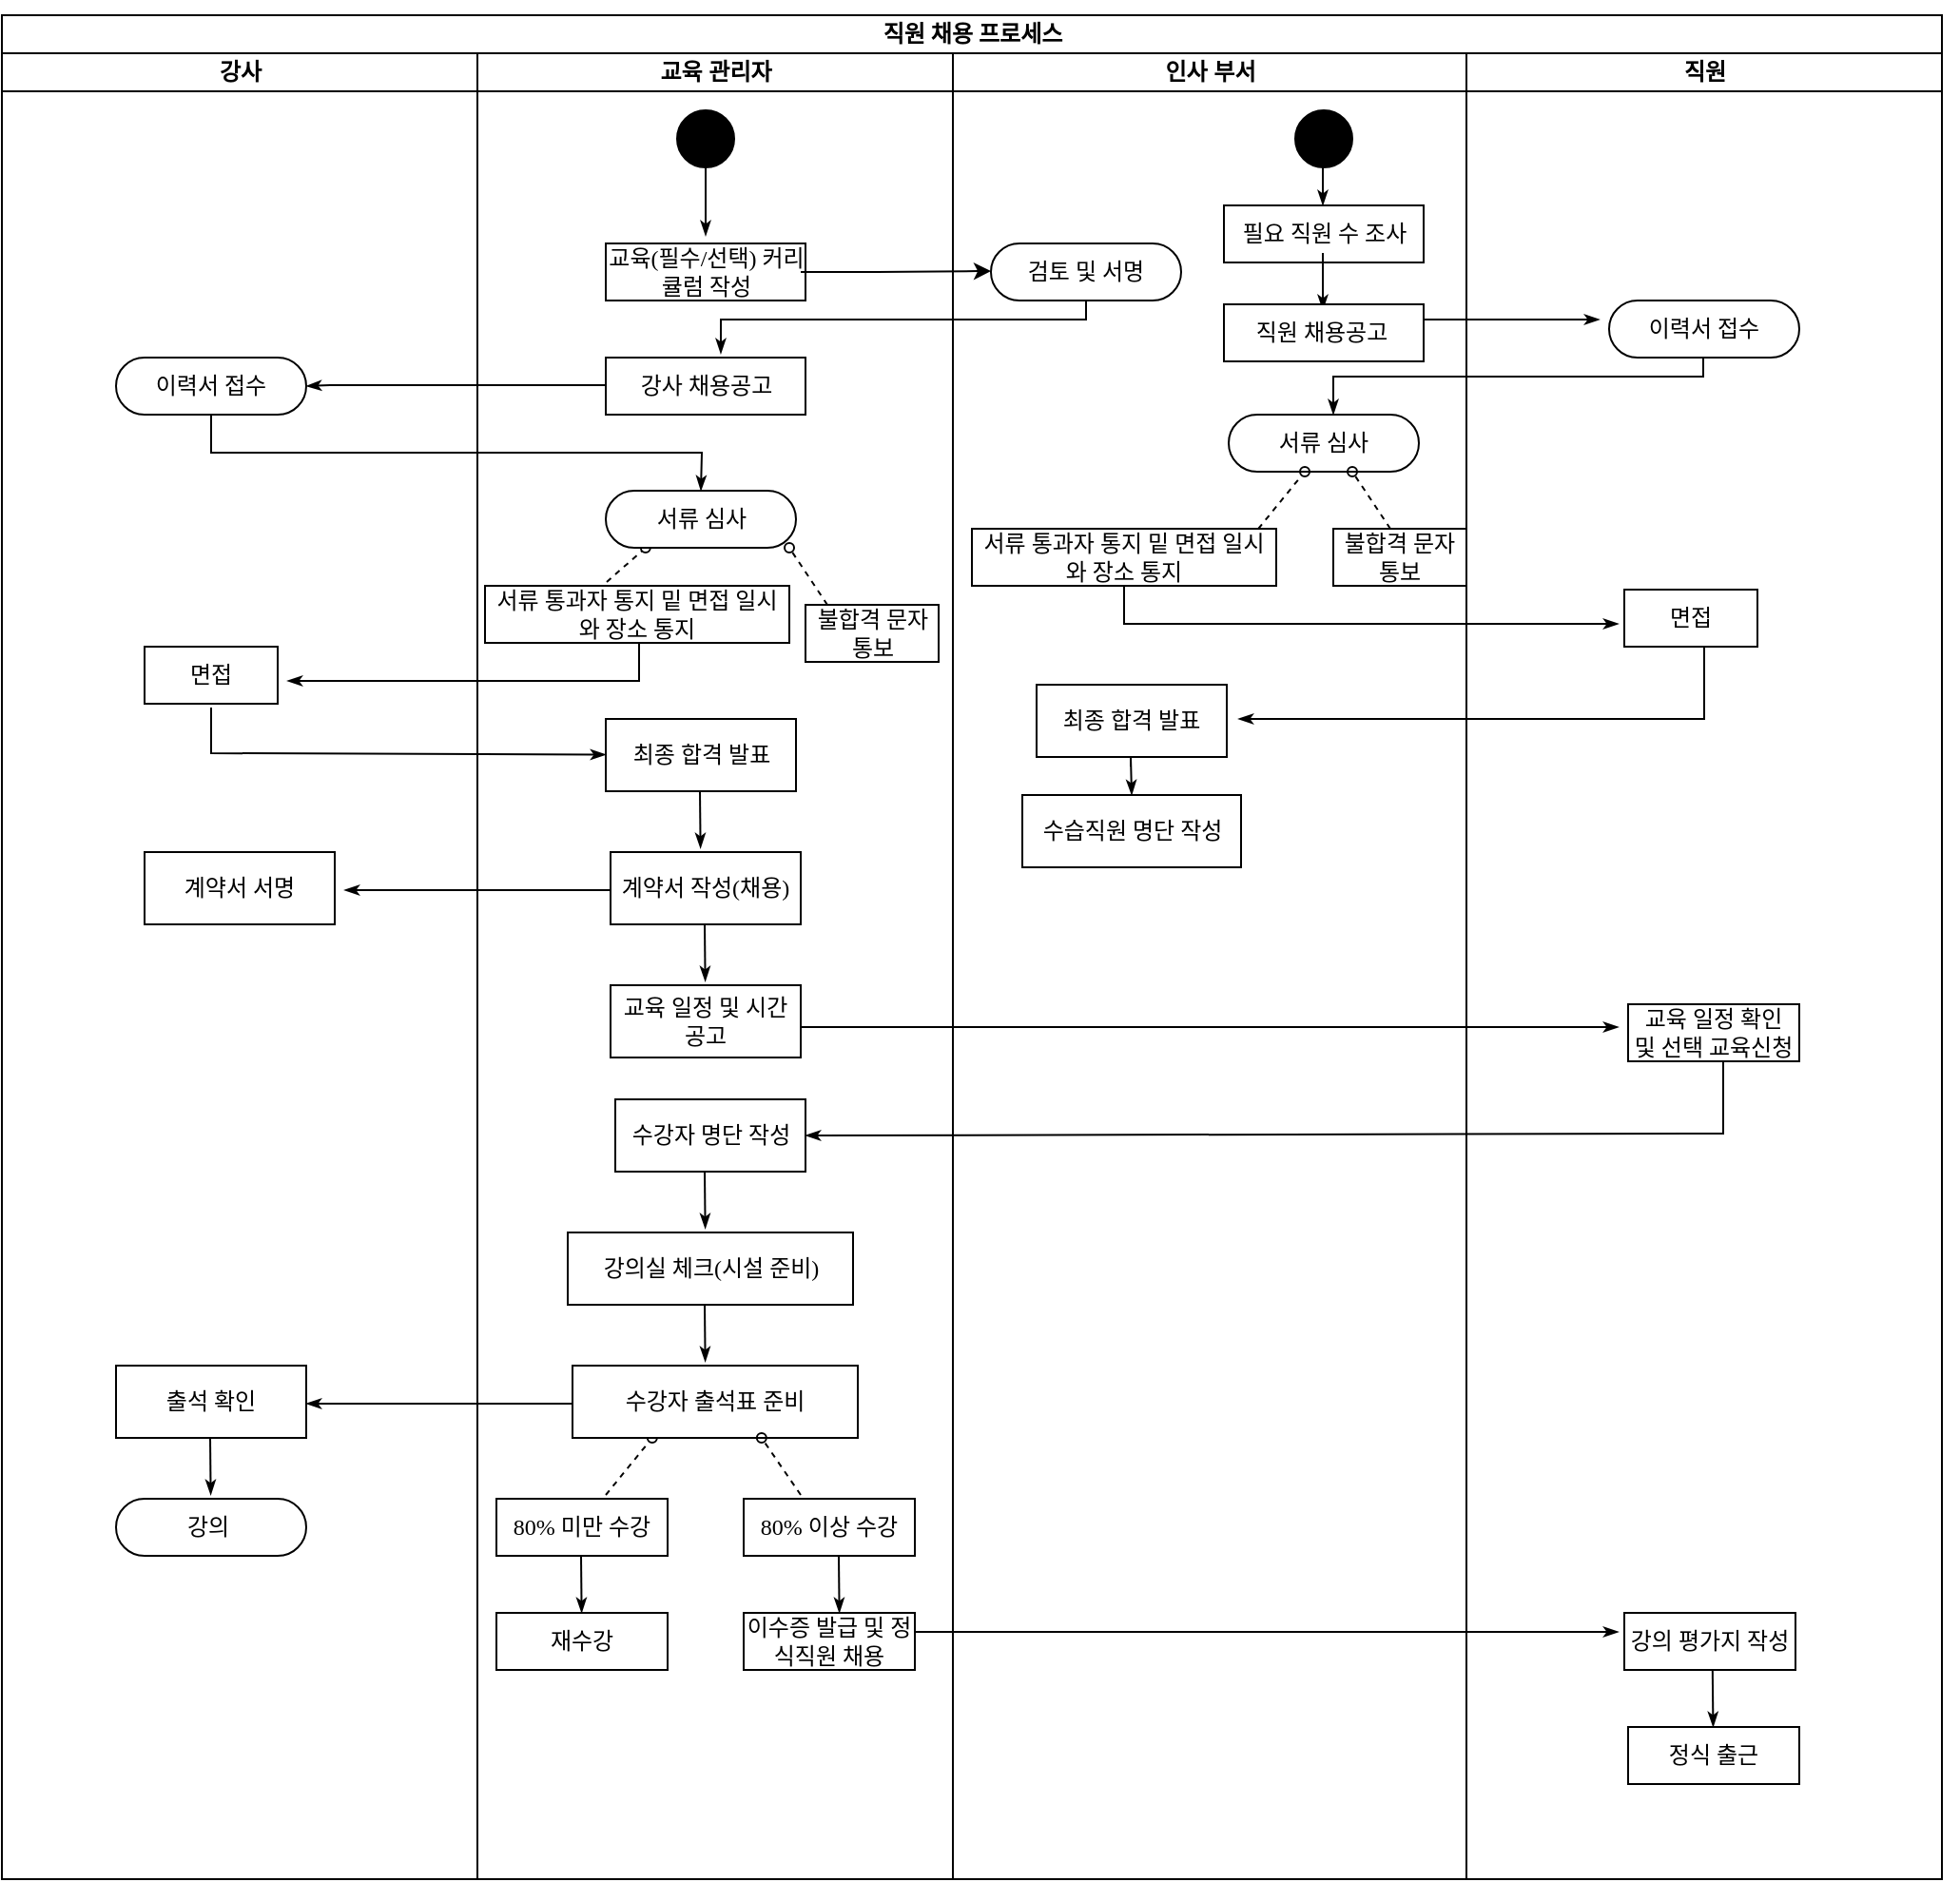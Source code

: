 <mxfile version="13.6.2" type="github">
  <diagram name="Page-1" id="0783ab3e-0a74-02c8-0abd-f7b4e66b4bec">
    <mxGraphModel dx="1113" dy="632" grid="1" gridSize="10" guides="1" tooltips="1" connect="1" arrows="1" fold="1" page="1" pageScale="1" pageWidth="850" pageHeight="1100" background="#ffffff" math="0" shadow="0">
      <root>
        <mxCell id="0" />
        <mxCell id="1" parent="0" />
        <mxCell id="St_D6SZ6lNVF4e8N99Jg-92" value="직원" style="swimlane;html=1;startSize=20;" parent="1" vertex="1">
          <mxGeometry x="820" y="30" width="250" height="960" as="geometry">
            <mxRectangle x="500" y="20" width="30" height="970" as="alternateBounds" />
          </mxGeometry>
        </mxCell>
        <mxCell id="St_D6SZ6lNVF4e8N99Jg-95" value="이력서 접수" style="rounded=1;whiteSpace=wrap;html=1;shadow=0;comic=0;labelBackgroundColor=none;strokeWidth=1;fontFamily=Verdana;fontSize=12;align=center;arcSize=50;" parent="St_D6SZ6lNVF4e8N99Jg-92" vertex="1">
          <mxGeometry x="75" y="130" width="100" height="30" as="geometry" />
        </mxCell>
        <mxCell id="St_D6SZ6lNVF4e8N99Jg-136" style="edgeStyle=none;rounded=0;html=1;labelBackgroundColor=none;startArrow=none;startFill=0;startSize=5;endArrow=classicThin;endFill=1;endSize=5;jettySize=auto;orthogonalLoop=1;strokeWidth=1;fontFamily=Verdana;fontSize=12" parent="St_D6SZ6lNVF4e8N99Jg-92" edge="1">
          <mxGeometry relative="1" as="geometry">
            <mxPoint x="-25" y="140" as="sourcePoint" />
            <mxPoint x="70" y="140" as="targetPoint" />
          </mxGeometry>
        </mxCell>
        <mxCell id="St_D6SZ6lNVF4e8N99Jg-139" style="edgeStyle=orthogonalEdgeStyle;rounded=0;html=1;labelBackgroundColor=none;startArrow=none;startFill=0;startSize=5;endArrow=classicThin;endFill=1;endSize=5;jettySize=auto;orthogonalLoop=1;strokeWidth=1;fontFamily=Verdana;fontSize=12" parent="St_D6SZ6lNVF4e8N99Jg-92" edge="1">
          <mxGeometry relative="1" as="geometry">
            <mxPoint x="124.5" y="160" as="sourcePoint" />
            <mxPoint x="-70" y="190" as="targetPoint" />
            <Array as="points">
              <mxPoint x="125" y="170" />
              <mxPoint x="-70" y="170" />
              <mxPoint x="-70" y="190" />
            </Array>
          </mxGeometry>
        </mxCell>
        <mxCell id="St_D6SZ6lNVF4e8N99Jg-243" value="면접" style="rounded=0;whiteSpace=wrap;html=1;shadow=0;comic=0;labelBackgroundColor=none;strokeWidth=1;fontFamily=Verdana;fontSize=12;align=center;arcSize=50;" parent="St_D6SZ6lNVF4e8N99Jg-92" vertex="1">
          <mxGeometry x="83" y="282" width="70" height="30" as="geometry" />
        </mxCell>
        <mxCell id="1c1d494c118603dd-38" style="edgeStyle=none;rounded=0;html=1;labelBackgroundColor=none;startArrow=none;startFill=0;startSize=5;endArrow=classicThin;endFill=1;endSize=5;jettySize=auto;orthogonalLoop=1;strokeWidth=1;fontFamily=Verdana;fontSize=12" parent="St_D6SZ6lNVF4e8N99Jg-92" edge="1">
          <mxGeometry relative="1" as="geometry">
            <mxPoint x="125" y="312.001" as="sourcePoint" />
            <mxPoint x="-120" y="350" as="targetPoint" />
            <Array as="points">
              <mxPoint x="125" y="350" />
            </Array>
          </mxGeometry>
        </mxCell>
        <mxCell id="KFlLlG5eESJRFX9VhDc6-50" value="교육 일정 확인&lt;br&gt;및 선택 교육신청" style="rounded=0;whiteSpace=wrap;html=1;shadow=0;comic=0;labelBackgroundColor=none;strokeWidth=1;fontFamily=Verdana;fontSize=12;align=center;arcSize=50;" vertex="1" parent="St_D6SZ6lNVF4e8N99Jg-92">
          <mxGeometry x="85" y="500" width="90" height="30" as="geometry" />
        </mxCell>
        <mxCell id="KFlLlG5eESJRFX9VhDc6-52" style="edgeStyle=none;rounded=0;html=1;labelBackgroundColor=none;startArrow=none;startFill=0;startSize=5;endArrow=classicThin;endFill=1;endSize=5;jettySize=auto;orthogonalLoop=1;strokeWidth=1;fontFamily=Verdana;fontSize=12;entryX=1;entryY=0.5;entryDx=0;entryDy=0;" edge="1" parent="St_D6SZ6lNVF4e8N99Jg-92" target="KFlLlG5eESJRFX9VhDc6-53">
          <mxGeometry relative="1" as="geometry">
            <mxPoint x="135" y="530.001" as="sourcePoint" />
            <mxPoint x="-360" y="568" as="targetPoint" />
            <Array as="points">
              <mxPoint x="135" y="568" />
            </Array>
          </mxGeometry>
        </mxCell>
        <mxCell id="KFlLlG5eESJRFX9VhDc6-78" value="강의 평가지 작성" style="rounded=0;whiteSpace=wrap;html=1;shadow=0;comic=0;labelBackgroundColor=none;strokeWidth=1;fontFamily=Verdana;fontSize=12;align=center;arcSize=50;" vertex="1" parent="St_D6SZ6lNVF4e8N99Jg-92">
          <mxGeometry x="83" y="820" width="90" height="30" as="geometry" />
        </mxCell>
        <mxCell id="KFlLlG5eESJRFX9VhDc6-79" style="edgeStyle=none;rounded=0;html=1;labelBackgroundColor=none;startArrow=none;startFill=0;startSize=5;endArrow=classicThin;endFill=1;endSize=5;jettySize=auto;orthogonalLoop=1;strokeWidth=1;fontFamily=Verdana;fontSize=12" edge="1" parent="St_D6SZ6lNVF4e8N99Jg-92">
          <mxGeometry relative="1" as="geometry">
            <mxPoint x="129.41" y="850" as="sourcePoint" />
            <mxPoint x="129.71" y="880" as="targetPoint" />
          </mxGeometry>
        </mxCell>
        <mxCell id="KFlLlG5eESJRFX9VhDc6-80" value="정식 출근" style="rounded=0;whiteSpace=wrap;html=1;shadow=0;comic=0;labelBackgroundColor=none;strokeWidth=1;fontFamily=Verdana;fontSize=12;align=center;arcSize=50;" vertex="1" parent="St_D6SZ6lNVF4e8N99Jg-92">
          <mxGeometry x="85" y="880" width="90" height="30" as="geometry" />
        </mxCell>
        <mxCell id="St_D6SZ6lNVF4e8N99Jg-127" style="edgeStyle=orthogonalEdgeStyle;rounded=0;orthogonalLoop=1;jettySize=auto;html=1;exitX=1;exitY=0;exitDx=0;exitDy=0;" parent="1" source="1c1d494c118603dd-1" edge="1">
          <mxGeometry relative="1" as="geometry">
            <mxPoint x="1070" y="10" as="targetPoint" />
          </mxGeometry>
        </mxCell>
        <mxCell id="1c1d494c118603dd-1" value="직원 채용 프로세스" style="swimlane;html=1;childLayout=stackLayout;startSize=20;rounded=0;shadow=0;comic=0;labelBackgroundColor=none;strokeWidth=1;fontFamily=Verdana;fontSize=12;align=center;" parent="1" vertex="1">
          <mxGeometry x="50" y="10" width="1020" height="980" as="geometry" />
        </mxCell>
        <mxCell id="1c1d494c118603dd-2" value="강사" style="swimlane;html=1;startSize=20;" parent="1c1d494c118603dd-1" vertex="1">
          <mxGeometry y="20" width="250" height="960" as="geometry" />
        </mxCell>
        <mxCell id="KFlLlG5eESJRFX9VhDc6-61" value="강의&amp;nbsp;" style="rounded=1;whiteSpace=wrap;html=1;shadow=0;comic=0;labelBackgroundColor=none;strokeWidth=1;fontFamily=Verdana;fontSize=12;align=center;arcSize=50;" vertex="1" parent="1c1d494c118603dd-2">
          <mxGeometry x="60" y="760" width="100" height="30" as="geometry" />
        </mxCell>
        <mxCell id="1c1d494c118603dd-6" value="이력서 접수" style="rounded=1;whiteSpace=wrap;html=1;shadow=0;comic=0;labelBackgroundColor=none;strokeWidth=1;fontFamily=Verdana;fontSize=12;align=center;arcSize=50;" parent="1c1d494c118603dd-2" vertex="1">
          <mxGeometry x="60" y="160" width="100" height="30" as="geometry" />
        </mxCell>
        <mxCell id="St_D6SZ6lNVF4e8N99Jg-265" style="edgeStyle=orthogonalEdgeStyle;rounded=0;orthogonalLoop=1;jettySize=auto;html=1;exitX=0.5;exitY=1;exitDx=0;exitDy=0;" parent="1c1d494c118603dd-2" source="St_D6SZ6lNVF4e8N99Jg-263" target="St_D6SZ6lNVF4e8N99Jg-263" edge="1">
          <mxGeometry relative="1" as="geometry" />
        </mxCell>
        <mxCell id="St_D6SZ6lNVF4e8N99Jg-263" value="면접" style="rounded=0;whiteSpace=wrap;html=1;shadow=0;comic=0;labelBackgroundColor=none;strokeWidth=1;fontFamily=Verdana;fontSize=12;align=center;arcSize=50;" parent="1c1d494c118603dd-2" vertex="1">
          <mxGeometry x="75" y="312" width="70" height="30" as="geometry" />
        </mxCell>
        <mxCell id="KFlLlG5eESJRFX9VhDc6-24" style="edgeStyle=none;rounded=0;html=1;labelBackgroundColor=none;startArrow=none;startFill=0;startSize=5;endArrow=classicThin;endFill=1;endSize=5;jettySize=auto;orthogonalLoop=1;strokeWidth=1;fontFamily=Verdana;fontSize=12;" edge="1" parent="1c1d494c118603dd-2" target="KFlLlG5eESJRFX9VhDc6-23">
          <mxGeometry relative="1" as="geometry">
            <mxPoint x="310" y="361" as="targetPoint" />
            <Array as="points">
              <mxPoint x="110" y="368" />
            </Array>
            <mxPoint x="110" y="344" as="sourcePoint" />
          </mxGeometry>
        </mxCell>
        <mxCell id="KFlLlG5eESJRFX9VhDc6-60" style="edgeStyle=none;rounded=0;html=1;labelBackgroundColor=none;startArrow=none;startFill=0;startSize=5;endArrow=classicThin;endFill=1;endSize=5;jettySize=auto;orthogonalLoop=1;strokeWidth=1;fontFamily=Verdana;fontSize=12" edge="1" parent="1c1d494c118603dd-2">
          <mxGeometry relative="1" as="geometry">
            <mxPoint x="109.5" y="728" as="sourcePoint" />
            <mxPoint x="109.8" y="758" as="targetPoint" />
          </mxGeometry>
        </mxCell>
        <mxCell id="KFlLlG5eESJRFX9VhDc6-44" value="계약서 서명" style="rounded=0;whiteSpace=wrap;html=1;shadow=0;comic=0;labelBackgroundColor=none;strokeWidth=1;fontFamily=Verdana;fontSize=12;align=center;arcSize=50;" vertex="1" parent="1c1d494c118603dd-2">
          <mxGeometry x="75" y="420" width="100" height="38" as="geometry" />
        </mxCell>
        <mxCell id="KFlLlG5eESJRFX9VhDc6-45" style="edgeStyle=none;rounded=0;html=1;labelBackgroundColor=none;startArrow=none;startFill=0;startSize=5;endArrow=classicThin;endFill=1;endSize=5;jettySize=auto;orthogonalLoop=1;strokeWidth=1;fontFamily=Verdana;fontSize=12" edge="1" parent="1c1d494c118603dd-2">
          <mxGeometry relative="1" as="geometry">
            <mxPoint x="324.5" y="440" as="sourcePoint" />
            <mxPoint x="180" y="440" as="targetPoint" />
            <Array as="points">
              <mxPoint x="239.5" y="440" />
              <mxPoint x="210" y="440" />
            </Array>
          </mxGeometry>
        </mxCell>
        <mxCell id="KFlLlG5eESJRFX9VhDc6-58" style="edgeStyle=none;rounded=0;html=1;labelBackgroundColor=none;startArrow=none;startFill=0;startSize=5;endArrow=classicThin;endFill=1;endSize=5;jettySize=auto;orthogonalLoop=1;strokeWidth=1;fontFamily=Verdana;fontSize=12" edge="1" parent="1c1d494c118603dd-2">
          <mxGeometry relative="1" as="geometry">
            <mxPoint x="304.5" y="710" as="sourcePoint" />
            <mxPoint x="160" y="710" as="targetPoint" />
            <Array as="points">
              <mxPoint x="219.5" y="710" />
              <mxPoint x="190" y="710" />
            </Array>
          </mxGeometry>
        </mxCell>
        <mxCell id="KFlLlG5eESJRFX9VhDc6-59" value="출석 확인" style="rounded=0;whiteSpace=wrap;html=1;shadow=0;comic=0;labelBackgroundColor=none;strokeWidth=1;fontFamily=Verdana;fontSize=12;align=center;arcSize=50;" vertex="1" parent="1c1d494c118603dd-2">
          <mxGeometry x="60" y="690" width="100" height="38" as="geometry" />
        </mxCell>
        <mxCell id="1c1d494c118603dd-3" value="교육 관리자" style="swimlane;html=1;startSize=20;" parent="1c1d494c118603dd-1" vertex="1">
          <mxGeometry x="250" y="20" width="250" height="960" as="geometry" />
        </mxCell>
        <mxCell id="St_D6SZ6lNVF4e8N99Jg-256" style="edgeStyle=none;rounded=0;html=1;labelBackgroundColor=none;startArrow=none;startFill=0;startSize=5;endArrow=classicThin;endFill=1;endSize=5;jettySize=auto;orthogonalLoop=1;strokeWidth=1;fontFamily=Verdana;fontSize=12" parent="1c1d494c118603dd-3" edge="1">
          <mxGeometry relative="1" as="geometry">
            <mxPoint x="67.5" y="174.5" as="sourcePoint" />
            <mxPoint x="-90" y="175" as="targetPoint" />
            <Array as="points">
              <mxPoint x="-17.5" y="174.5" />
              <mxPoint x="-77.5" y="174.5" />
            </Array>
          </mxGeometry>
        </mxCell>
        <mxCell id="St_D6SZ6lNVF4e8N99Jg-259" style="edgeStyle=none;rounded=0;html=1;dashed=1;labelBackgroundColor=none;startArrow=none;startFill=0;startSize=5;endArrow=oval;endFill=0;endSize=5;jettySize=auto;orthogonalLoop=1;strokeWidth=1;fontFamily=Verdana;fontSize=12;exitX=0.4;exitY=-0.067;exitDx=0;exitDy=0;exitPerimeter=0;" parent="1c1d494c118603dd-3" source="St_D6SZ6lNVF4e8N99Jg-258" edge="1">
          <mxGeometry relative="1" as="geometry">
            <mxPoint x="63.999" y="290" as="sourcePoint" />
            <mxPoint x="88.413" y="260" as="targetPoint" />
          </mxGeometry>
        </mxCell>
        <mxCell id="KFlLlG5eESJRFX9VhDc6-68" style="edgeStyle=none;rounded=0;html=1;dashed=1;labelBackgroundColor=none;startArrow=none;startFill=0;startSize=5;endArrow=oval;endFill=0;endSize=5;jettySize=auto;orthogonalLoop=1;strokeWidth=1;fontFamily=Verdana;fontSize=12" edge="1" parent="1c1d494c118603dd-3">
          <mxGeometry relative="1" as="geometry">
            <mxPoint x="67.499" y="758" as="sourcePoint" />
            <mxPoint x="91.913" y="728" as="targetPoint" />
          </mxGeometry>
        </mxCell>
        <mxCell id="KFlLlG5eESJRFX9VhDc6-75" value="재수강" style="rounded=0;whiteSpace=wrap;html=1;shadow=0;comic=0;labelBackgroundColor=none;strokeWidth=1;fontFamily=Verdana;fontSize=12;align=center;arcSize=50;" vertex="1" parent="1c1d494c118603dd-3">
          <mxGeometry x="10" y="820" width="90" height="30" as="geometry" />
        </mxCell>
        <mxCell id="KFlLlG5eESJRFX9VhDc6-67" value="80% 미만 수강" style="rounded=0;whiteSpace=wrap;html=1;shadow=0;comic=0;labelBackgroundColor=none;strokeWidth=1;fontFamily=Verdana;fontSize=12;align=center;arcSize=50;" vertex="1" parent="1c1d494c118603dd-3">
          <mxGeometry x="10" y="760" width="90" height="30" as="geometry" />
        </mxCell>
        <mxCell id="KFlLlG5eESJRFX9VhDc6-74" style="edgeStyle=none;rounded=0;html=1;labelBackgroundColor=none;startArrow=none;startFill=0;startSize=5;endArrow=classicThin;endFill=1;endSize=5;jettySize=auto;orthogonalLoop=1;strokeWidth=1;fontFamily=Verdana;fontSize=12" edge="1" parent="1c1d494c118603dd-3">
          <mxGeometry relative="1" as="geometry">
            <mxPoint x="54.5" y="790" as="sourcePoint" />
            <mxPoint x="54.8" y="820" as="targetPoint" />
          </mxGeometry>
        </mxCell>
        <mxCell id="St_D6SZ6lNVF4e8N99Jg-258" value="서류 통과자 통지 밑 면접 일시와 장소 통지" style="rounded=0;whiteSpace=wrap;html=1;shadow=0;comic=0;labelBackgroundColor=none;strokeWidth=1;fontFamily=Verdana;fontSize=12;align=center;arcSize=50;" parent="1c1d494c118603dd-3" vertex="1">
          <mxGeometry x="4" y="280" width="160" height="30" as="geometry" />
        </mxCell>
        <mxCell id="St_D6SZ6lNVF4e8N99Jg-262" style="edgeStyle=none;rounded=0;html=1;labelBackgroundColor=none;startArrow=none;startFill=0;startSize=5;endArrow=classicThin;endFill=1;endSize=5;jettySize=auto;orthogonalLoop=1;strokeWidth=1;fontFamily=Verdana;fontSize=12" parent="1c1d494c118603dd-3" edge="1">
          <mxGeometry relative="1" as="geometry">
            <mxPoint x="85.003" y="310" as="sourcePoint" />
            <mxPoint x="-100" y="330" as="targetPoint" />
            <Array as="points">
              <mxPoint x="85" y="330" />
            </Array>
          </mxGeometry>
        </mxCell>
        <mxCell id="1c1d494c118603dd-39" style="edgeStyle=none;rounded=0;html=1;labelBackgroundColor=none;startArrow=none;startFill=0;startSize=5;endArrow=classicThin;endFill=1;endSize=5;jettySize=auto;orthogonalLoop=1;strokeWidth=1;fontFamily=Verdana;fontSize=12" parent="1c1d494c118603dd-3" edge="1">
          <mxGeometry relative="1" as="geometry">
            <mxPoint x="117.0" y="388" as="sourcePoint" />
            <mxPoint x="117.3" y="418" as="targetPoint" />
          </mxGeometry>
        </mxCell>
        <mxCell id="KFlLlG5eESJRFX9VhDc6-54" style="edgeStyle=none;rounded=0;html=1;labelBackgroundColor=none;startArrow=none;startFill=0;startSize=5;endArrow=classicThin;endFill=1;endSize=5;jettySize=auto;orthogonalLoop=1;strokeWidth=1;fontFamily=Verdana;fontSize=12" edge="1" parent="1c1d494c118603dd-3">
          <mxGeometry relative="1" as="geometry">
            <mxPoint x="119.5" y="588" as="sourcePoint" />
            <mxPoint x="119.8" y="618" as="targetPoint" />
          </mxGeometry>
        </mxCell>
        <mxCell id="KFlLlG5eESJRFX9VhDc6-53" value="수강자 명단 작성" style="rounded=0;whiteSpace=wrap;html=1;shadow=0;comic=0;labelBackgroundColor=none;strokeWidth=1;fontFamily=Verdana;fontSize=12;align=center;arcSize=50;" vertex="1" parent="1c1d494c118603dd-3">
          <mxGeometry x="72.5" y="550" width="100" height="38" as="geometry" />
        </mxCell>
        <mxCell id="60571a20871a0731-4" value="" style="ellipse;whiteSpace=wrap;html=1;rounded=0;shadow=0;comic=0;labelBackgroundColor=none;strokeWidth=1;fillColor=#000000;fontFamily=Verdana;fontSize=12;align=center;" parent="1c1d494c118603dd-3" vertex="1">
          <mxGeometry x="105" y="30" width="30" height="30" as="geometry" />
        </mxCell>
        <mxCell id="St_D6SZ6lNVF4e8N99Jg-123" value="교육(필수/선택) 커리큘럼 작성" style="rounded=0;whiteSpace=wrap;html=1;shadow=0;comic=0;labelBackgroundColor=none;strokeWidth=1;fontFamily=Verdana;fontSize=12;align=center;arcSize=50;" parent="1c1d494c118603dd-3" vertex="1">
          <mxGeometry x="67.5" y="100" width="105" height="30" as="geometry" />
        </mxCell>
        <mxCell id="St_D6SZ6lNVF4e8N99Jg-252" value="강사 채용공고" style="rounded=0;whiteSpace=wrap;html=1;shadow=0;comic=0;labelBackgroundColor=none;strokeWidth=1;fontFamily=Verdana;fontSize=12;align=center;arcSize=50;" parent="1c1d494c118603dd-3" vertex="1">
          <mxGeometry x="67.5" y="160" width="105" height="30" as="geometry" />
        </mxCell>
        <mxCell id="St_D6SZ6lNVF4e8N99Jg-257" value="서류 심사" style="rounded=1;whiteSpace=wrap;html=1;shadow=0;comic=0;labelBackgroundColor=none;strokeWidth=1;fontFamily=Verdana;fontSize=12;align=center;arcSize=50;" parent="1c1d494c118603dd-3" vertex="1">
          <mxGeometry x="67.5" y="230" width="100" height="30" as="geometry" />
        </mxCell>
        <mxCell id="KFlLlG5eESJRFX9VhDc6-23" value="최종 합격 발표" style="rounded=0;whiteSpace=wrap;html=1;shadow=0;comic=0;labelBackgroundColor=none;strokeWidth=1;fontFamily=Verdana;fontSize=12;align=center;arcSize=50;" vertex="1" parent="1c1d494c118603dd-3">
          <mxGeometry x="67.5" y="350" width="100" height="38" as="geometry" />
        </mxCell>
        <mxCell id="KFlLlG5eESJRFX9VhDc6-25" value="계약서 작성(채용)" style="rounded=0;whiteSpace=wrap;html=1;shadow=0;comic=0;labelBackgroundColor=none;strokeWidth=1;fontFamily=Verdana;fontSize=12;align=center;arcSize=50;" vertex="1" parent="1c1d494c118603dd-3">
          <mxGeometry x="70" y="420" width="100" height="38" as="geometry" />
        </mxCell>
        <mxCell id="KFlLlG5eESJRFX9VhDc6-46" style="edgeStyle=none;rounded=0;html=1;labelBackgroundColor=none;startArrow=none;startFill=0;startSize=5;endArrow=classicThin;endFill=1;endSize=5;jettySize=auto;orthogonalLoop=1;strokeWidth=1;fontFamily=Verdana;fontSize=12" edge="1" parent="1c1d494c118603dd-3">
          <mxGeometry relative="1" as="geometry">
            <mxPoint x="119.5" y="458" as="sourcePoint" />
            <mxPoint x="119.8" y="488" as="targetPoint" />
          </mxGeometry>
        </mxCell>
        <mxCell id="1c1d494c118603dd-27" style="edgeStyle=orthogonalEdgeStyle;rounded=0;html=1;labelBackgroundColor=none;startArrow=none;startFill=0;startSize=5;endArrow=classicThin;endFill=1;endSize=5;jettySize=auto;orthogonalLoop=1;strokeWidth=1;fontFamily=Verdana;fontSize=12;" parent="1c1d494c118603dd-3" source="60571a20871a0731-4" edge="1">
          <mxGeometry relative="1" as="geometry">
            <mxPoint x="120" y="96" as="targetPoint" />
            <Array as="points">
              <mxPoint x="120" y="96" />
            </Array>
          </mxGeometry>
        </mxCell>
        <mxCell id="St_D6SZ6lNVF4e8N99Jg-260" style="edgeStyle=none;rounded=0;html=1;dashed=1;labelBackgroundColor=none;startArrow=none;startFill=0;startSize=5;endArrow=oval;endFill=0;endSize=5;jettySize=auto;orthogonalLoop=1;strokeWidth=1;fontFamily=Verdana;fontSize=12" parent="1c1d494c118603dd-3" edge="1">
          <mxGeometry relative="1" as="geometry">
            <mxPoint x="184" y="290" as="sourcePoint" />
            <mxPoint x="164.003" y="260" as="targetPoint" />
          </mxGeometry>
        </mxCell>
        <mxCell id="KFlLlG5eESJRFX9VhDc6-48" value="교육 일정 및 시간 공고" style="rounded=0;whiteSpace=wrap;html=1;shadow=0;comic=0;labelBackgroundColor=none;strokeWidth=1;fontFamily=Verdana;fontSize=12;align=center;arcSize=50;" vertex="1" parent="1c1d494c118603dd-3">
          <mxGeometry x="70" y="490" width="100" height="38" as="geometry" />
        </mxCell>
        <mxCell id="KFlLlG5eESJRFX9VhDc6-49" style="edgeStyle=none;rounded=0;html=1;labelBackgroundColor=none;startArrow=none;startFill=0;startSize=5;endArrow=classicThin;endFill=1;endSize=5;jettySize=auto;orthogonalLoop=1;strokeWidth=1;fontFamily=Verdana;fontSize=12" edge="1" parent="1c1d494c118603dd-3">
          <mxGeometry relative="1" as="geometry">
            <mxPoint x="170" y="512.003" as="sourcePoint" />
            <mxPoint x="600" y="512" as="targetPoint" />
          </mxGeometry>
        </mxCell>
        <mxCell id="KFlLlG5eESJRFX9VhDc6-55" value="강의실 체크(시설 준비)" style="rounded=0;whiteSpace=wrap;html=1;shadow=0;comic=0;labelBackgroundColor=none;strokeWidth=1;fontFamily=Verdana;fontSize=12;align=center;arcSize=50;" vertex="1" parent="1c1d494c118603dd-3">
          <mxGeometry x="47.5" y="620" width="150" height="38" as="geometry" />
        </mxCell>
        <mxCell id="KFlLlG5eESJRFX9VhDc6-56" style="edgeStyle=none;rounded=0;html=1;labelBackgroundColor=none;startArrow=none;startFill=0;startSize=5;endArrow=classicThin;endFill=1;endSize=5;jettySize=auto;orthogonalLoop=1;strokeWidth=1;fontFamily=Verdana;fontSize=12" edge="1" parent="1c1d494c118603dd-3">
          <mxGeometry relative="1" as="geometry">
            <mxPoint x="119.5" y="658" as="sourcePoint" />
            <mxPoint x="119.8" y="688" as="targetPoint" />
          </mxGeometry>
        </mxCell>
        <mxCell id="KFlLlG5eESJRFX9VhDc6-57" value="수강자 출석표 준비" style="rounded=0;whiteSpace=wrap;html=1;shadow=0;comic=0;labelBackgroundColor=none;strokeWidth=1;fontFamily=Verdana;fontSize=12;align=center;arcSize=50;" vertex="1" parent="1c1d494c118603dd-3">
          <mxGeometry x="50" y="690" width="150" height="38" as="geometry" />
        </mxCell>
        <mxCell id="KFlLlG5eESJRFX9VhDc6-69" style="edgeStyle=none;rounded=0;html=1;dashed=1;labelBackgroundColor=none;startArrow=none;startFill=0;startSize=5;endArrow=oval;endFill=0;endSize=5;jettySize=auto;orthogonalLoop=1;strokeWidth=1;fontFamily=Verdana;fontSize=12" edge="1" parent="1c1d494c118603dd-3">
          <mxGeometry relative="1" as="geometry">
            <mxPoint x="170" y="758" as="sourcePoint" />
            <mxPoint x="149.413" y="728" as="targetPoint" />
          </mxGeometry>
        </mxCell>
        <mxCell id="KFlLlG5eESJRFX9VhDc6-70" value="80% 이상 수강" style="rounded=0;whiteSpace=wrap;html=1;shadow=0;comic=0;labelBackgroundColor=none;strokeWidth=1;fontFamily=Verdana;fontSize=12;align=center;arcSize=50;" vertex="1" parent="1c1d494c118603dd-3">
          <mxGeometry x="140" y="760" width="90" height="30" as="geometry" />
        </mxCell>
        <mxCell id="KFlLlG5eESJRFX9VhDc6-72" style="edgeStyle=none;rounded=0;html=1;labelBackgroundColor=none;startArrow=none;startFill=0;startSize=5;endArrow=classicThin;endFill=1;endSize=5;jettySize=auto;orthogonalLoop=1;strokeWidth=1;fontFamily=Verdana;fontSize=12" edge="1" parent="1c1d494c118603dd-3">
          <mxGeometry relative="1" as="geometry">
            <mxPoint x="190" y="790" as="sourcePoint" />
            <mxPoint x="190.3" y="820" as="targetPoint" />
          </mxGeometry>
        </mxCell>
        <mxCell id="KFlLlG5eESJRFX9VhDc6-73" value="이수증 발급 및 정식직원 채용" style="rounded=0;whiteSpace=wrap;html=1;shadow=0;comic=0;labelBackgroundColor=none;strokeWidth=1;fontFamily=Verdana;fontSize=12;align=center;arcSize=50;" vertex="1" parent="1c1d494c118603dd-3">
          <mxGeometry x="140" y="820" width="90" height="30" as="geometry" />
        </mxCell>
        <mxCell id="St_D6SZ6lNVF4e8N99Jg-261" value="불합격 문자 통보" style="rounded=0;whiteSpace=wrap;html=1;shadow=0;comic=0;labelBackgroundColor=none;strokeWidth=1;fontFamily=Verdana;fontSize=12;align=center;arcSize=50;" parent="1c1d494c118603dd-3" vertex="1">
          <mxGeometry x="172.5" y="290" width="70" height="30" as="geometry" />
        </mxCell>
        <mxCell id="1c1d494c118603dd-34" style="edgeStyle=none;rounded=0;html=1;labelBackgroundColor=none;startArrow=none;startFill=0;startSize=5;endArrow=classicThin;endFill=1;endSize=5;jettySize=auto;orthogonalLoop=1;strokeWidth=1;fontFamily=Verdana;fontSize=12;entryX=0.5;entryY=0;entryDx=0;entryDy=0;" parent="1c1d494c118603dd-1" source="1c1d494c118603dd-6" target="St_D6SZ6lNVF4e8N99Jg-257" edge="1">
          <mxGeometry relative="1" as="geometry">
            <mxPoint x="370" y="230" as="targetPoint" />
            <Array as="points">
              <mxPoint x="110" y="230" />
              <mxPoint x="368" y="230" />
            </Array>
          </mxGeometry>
        </mxCell>
        <mxCell id="KFlLlG5eESJRFX9VhDc6-77" style="edgeStyle=none;rounded=0;html=1;labelBackgroundColor=none;startArrow=none;startFill=0;startSize=5;endArrow=classicThin;endFill=1;endSize=5;jettySize=auto;orthogonalLoop=1;strokeWidth=1;fontFamily=Verdana;fontSize=12" edge="1" parent="1c1d494c118603dd-1">
          <mxGeometry relative="1" as="geometry">
            <mxPoint x="480" y="850.003" as="sourcePoint" />
            <mxPoint x="850" y="850" as="targetPoint" />
          </mxGeometry>
        </mxCell>
        <mxCell id="1c1d494c118603dd-4" value="인사 부서" style="swimlane;html=1;startSize=20;" parent="1" vertex="1">
          <mxGeometry x="550" y="30" width="270" height="960" as="geometry">
            <mxRectangle x="500" y="20" width="30" height="970" as="alternateBounds" />
          </mxGeometry>
        </mxCell>
        <mxCell id="St_D6SZ6lNVF4e8N99Jg-122" style="edgeStyle=orthogonalEdgeStyle;rounded=0;orthogonalLoop=1;jettySize=auto;html=1;" parent="1c1d494c118603dd-4" edge="1">
          <mxGeometry relative="1" as="geometry">
            <mxPoint x="20" y="114.5" as="targetPoint" />
            <mxPoint x="-80" y="115" as="sourcePoint" />
            <Array as="points">
              <mxPoint x="-40" y="114.5" />
              <mxPoint x="-40" y="114.5" />
            </Array>
          </mxGeometry>
        </mxCell>
        <mxCell id="St_D6SZ6lNVF4e8N99Jg-125" value="검토 및 서명" style="rounded=1;whiteSpace=wrap;html=1;shadow=0;comic=0;labelBackgroundColor=none;strokeWidth=1;fontFamily=Verdana;fontSize=12;align=center;arcSize=50;" parent="1c1d494c118603dd-4" vertex="1">
          <mxGeometry x="20" y="100" width="100" height="30" as="geometry" />
        </mxCell>
        <mxCell id="1c1d494c118603dd-37" style="edgeStyle=none;rounded=0;html=1;labelBackgroundColor=none;startArrow=none;startFill=0;startSize=5;endArrow=classicThin;endFill=1;endSize=5;jettySize=auto;orthogonalLoop=1;strokeWidth=1;fontFamily=Verdana;fontSize=12;exitX=0.5;exitY=1;exitDx=0;exitDy=0;" parent="1c1d494c118603dd-4" source="St_D6SZ6lNVF4e8N99Jg-192" edge="1">
          <mxGeometry relative="1" as="geometry">
            <mxPoint x="100" y="290" as="sourcePoint" />
            <mxPoint x="350" y="300" as="targetPoint" />
            <Array as="points">
              <mxPoint x="90" y="300" />
            </Array>
          </mxGeometry>
        </mxCell>
        <mxCell id="St_D6SZ6lNVF4e8N99Jg-128" value="" style="ellipse;whiteSpace=wrap;html=1;rounded=0;shadow=0;comic=0;labelBackgroundColor=none;strokeWidth=1;fillColor=#000000;fontFamily=Verdana;fontSize=12;align=center;" parent="1c1d494c118603dd-4" vertex="1">
          <mxGeometry x="180" y="30" width="30" height="30" as="geometry" />
        </mxCell>
        <mxCell id="St_D6SZ6lNVF4e8N99Jg-130" style="edgeStyle=orthogonalEdgeStyle;rounded=0;html=1;labelBackgroundColor=none;startArrow=none;startFill=0;startSize=5;endArrow=classicThin;endFill=1;endSize=5;jettySize=auto;orthogonalLoop=1;strokeWidth=1;fontFamily=Verdana;fontSize=12" parent="1c1d494c118603dd-4" edge="1">
          <mxGeometry relative="1" as="geometry">
            <mxPoint x="194.5" y="50" as="sourcePoint" />
            <mxPoint x="194.5" y="80" as="targetPoint" />
            <Array as="points">
              <mxPoint x="194.5" y="70" />
              <mxPoint x="194.5" y="70" />
            </Array>
          </mxGeometry>
        </mxCell>
        <mxCell id="St_D6SZ6lNVF4e8N99Jg-131" value="필요 직원 수 조사" style="rounded=0;whiteSpace=wrap;html=1;shadow=0;comic=0;labelBackgroundColor=none;strokeWidth=1;fontFamily=Verdana;fontSize=12;align=center;arcSize=50;" parent="1c1d494c118603dd-4" vertex="1">
          <mxGeometry x="142.5" y="80" width="105" height="30" as="geometry" />
        </mxCell>
        <mxCell id="St_D6SZ6lNVF4e8N99Jg-132" style="edgeStyle=orthogonalEdgeStyle;rounded=0;html=1;labelBackgroundColor=none;startArrow=none;startFill=0;startSize=5;endArrow=classicThin;endFill=1;endSize=5;jettySize=auto;orthogonalLoop=1;strokeWidth=1;fontFamily=Verdana;fontSize=12" parent="1c1d494c118603dd-4" edge="1">
          <mxGeometry relative="1" as="geometry">
            <mxPoint x="194.5" y="105" as="sourcePoint" />
            <mxPoint x="195" y="135" as="targetPoint" />
            <Array as="points">
              <mxPoint x="195" y="135" />
              <mxPoint x="195" y="135" />
            </Array>
          </mxGeometry>
        </mxCell>
        <mxCell id="St_D6SZ6lNVF4e8N99Jg-133" value="직원 채용공고&amp;nbsp;" style="rounded=0;whiteSpace=wrap;html=1;shadow=0;comic=0;labelBackgroundColor=none;strokeWidth=1;fontFamily=Verdana;fontSize=12;align=center;arcSize=50;" parent="1c1d494c118603dd-4" vertex="1">
          <mxGeometry x="142.5" y="132" width="105" height="30" as="geometry" />
        </mxCell>
        <mxCell id="St_D6SZ6lNVF4e8N99Jg-188" value="서류 심사" style="rounded=1;whiteSpace=wrap;html=1;shadow=0;comic=0;labelBackgroundColor=none;strokeWidth=1;fontFamily=Verdana;fontSize=12;align=center;arcSize=50;" parent="1c1d494c118603dd-4" vertex="1">
          <mxGeometry x="145" y="190" width="100" height="30" as="geometry" />
        </mxCell>
        <mxCell id="St_D6SZ6lNVF4e8N99Jg-189" style="edgeStyle=none;rounded=0;html=1;dashed=1;labelBackgroundColor=none;startArrow=none;startFill=0;startSize=5;endArrow=oval;endFill=0;endSize=5;jettySize=auto;orthogonalLoop=1;strokeWidth=1;fontFamily=Verdana;fontSize=12" parent="1c1d494c118603dd-4" edge="1">
          <mxGeometry relative="1" as="geometry">
            <mxPoint x="160.589" y="250" as="sourcePoint" />
            <mxPoint x="185.003" y="220" as="targetPoint" />
          </mxGeometry>
        </mxCell>
        <mxCell id="St_D6SZ6lNVF4e8N99Jg-190" style="edgeStyle=none;rounded=0;html=1;dashed=1;labelBackgroundColor=none;startArrow=none;startFill=0;startSize=5;endArrow=oval;endFill=0;endSize=5;jettySize=auto;orthogonalLoop=1;strokeWidth=1;fontFamily=Verdana;fontSize=12" parent="1c1d494c118603dd-4" edge="1">
          <mxGeometry relative="1" as="geometry">
            <mxPoint x="230" y="250" as="sourcePoint" />
            <mxPoint x="210.003" y="220" as="targetPoint" />
          </mxGeometry>
        </mxCell>
        <mxCell id="St_D6SZ6lNVF4e8N99Jg-192" value="서류 통과자 통지 밑 면접 일시와 장소 통지" style="rounded=0;whiteSpace=wrap;html=1;shadow=0;comic=0;labelBackgroundColor=none;strokeWidth=1;fontFamily=Verdana;fontSize=12;align=center;arcSize=50;" parent="1c1d494c118603dd-4" vertex="1">
          <mxGeometry x="10" y="250" width="160" height="30" as="geometry" />
        </mxCell>
        <mxCell id="St_D6SZ6lNVF4e8N99Jg-193" value="불합격 문자 통보" style="rounded=0;whiteSpace=wrap;html=1;shadow=0;comic=0;labelBackgroundColor=none;strokeWidth=1;fontFamily=Verdana;fontSize=12;align=center;arcSize=50;" parent="1c1d494c118603dd-4" vertex="1">
          <mxGeometry x="200" y="250" width="70" height="30" as="geometry" />
        </mxCell>
        <mxCell id="St_D6SZ6lNVF4e8N99Jg-248" value="최종 합격 발표" style="rounded=0;whiteSpace=wrap;html=1;shadow=0;comic=0;labelBackgroundColor=none;strokeWidth=1;fontFamily=Verdana;fontSize=12;align=center;arcSize=50;" parent="1c1d494c118603dd-4" vertex="1">
          <mxGeometry x="44" y="332" width="100" height="38" as="geometry" />
        </mxCell>
        <mxCell id="St_D6SZ6lNVF4e8N99Jg-249" style="edgeStyle=orthogonalEdgeStyle;rounded=0;html=1;labelBackgroundColor=none;startArrow=none;startFill=0;startSize=5;endArrow=classicThin;endFill=1;endSize=5;jettySize=auto;orthogonalLoop=1;strokeWidth=1;fontFamily=Verdana;fontSize=12" parent="1c1d494c118603dd-4" edge="1">
          <mxGeometry relative="1" as="geometry">
            <Array as="points">
              <mxPoint x="94" y="370" />
            </Array>
            <mxPoint x="93.5" y="375" as="sourcePoint" />
            <mxPoint x="94" y="390" as="targetPoint" />
          </mxGeometry>
        </mxCell>
        <mxCell id="St_D6SZ6lNVF4e8N99Jg-250" value="수습직원 명단 작성" style="rounded=0;whiteSpace=wrap;html=1;shadow=0;comic=0;labelBackgroundColor=none;strokeWidth=1;fontFamily=Verdana;fontSize=12;align=center;arcSize=50;" parent="1c1d494c118603dd-4" vertex="1">
          <mxGeometry x="36.5" y="390" width="115" height="38" as="geometry" />
        </mxCell>
        <mxCell id="1c1d494c118603dd-31" style="edgeStyle=orthogonalEdgeStyle;rounded=0;html=1;labelBackgroundColor=none;startArrow=none;startFill=0;startSize=5;endArrow=classicThin;endFill=1;endSize=5;jettySize=auto;orthogonalLoop=1;strokeWidth=1;fontFamily=Verdana;fontSize=12;exitX=0.5;exitY=1;exitDx=0;exitDy=0;entryX=0.576;entryY=-0.067;entryDx=0;entryDy=0;entryPerimeter=0;" parent="1" source="St_D6SZ6lNVF4e8N99Jg-125" target="St_D6SZ6lNVF4e8N99Jg-252" edge="1">
          <mxGeometry relative="1" as="geometry">
            <mxPoint x="634.75" y="159.5" as="sourcePoint" />
            <mxPoint x="430" y="170" as="targetPoint" />
            <Array as="points">
              <mxPoint x="620" y="170" />
              <mxPoint x="428" y="170" />
            </Array>
          </mxGeometry>
        </mxCell>
      </root>
    </mxGraphModel>
  </diagram>
</mxfile>
